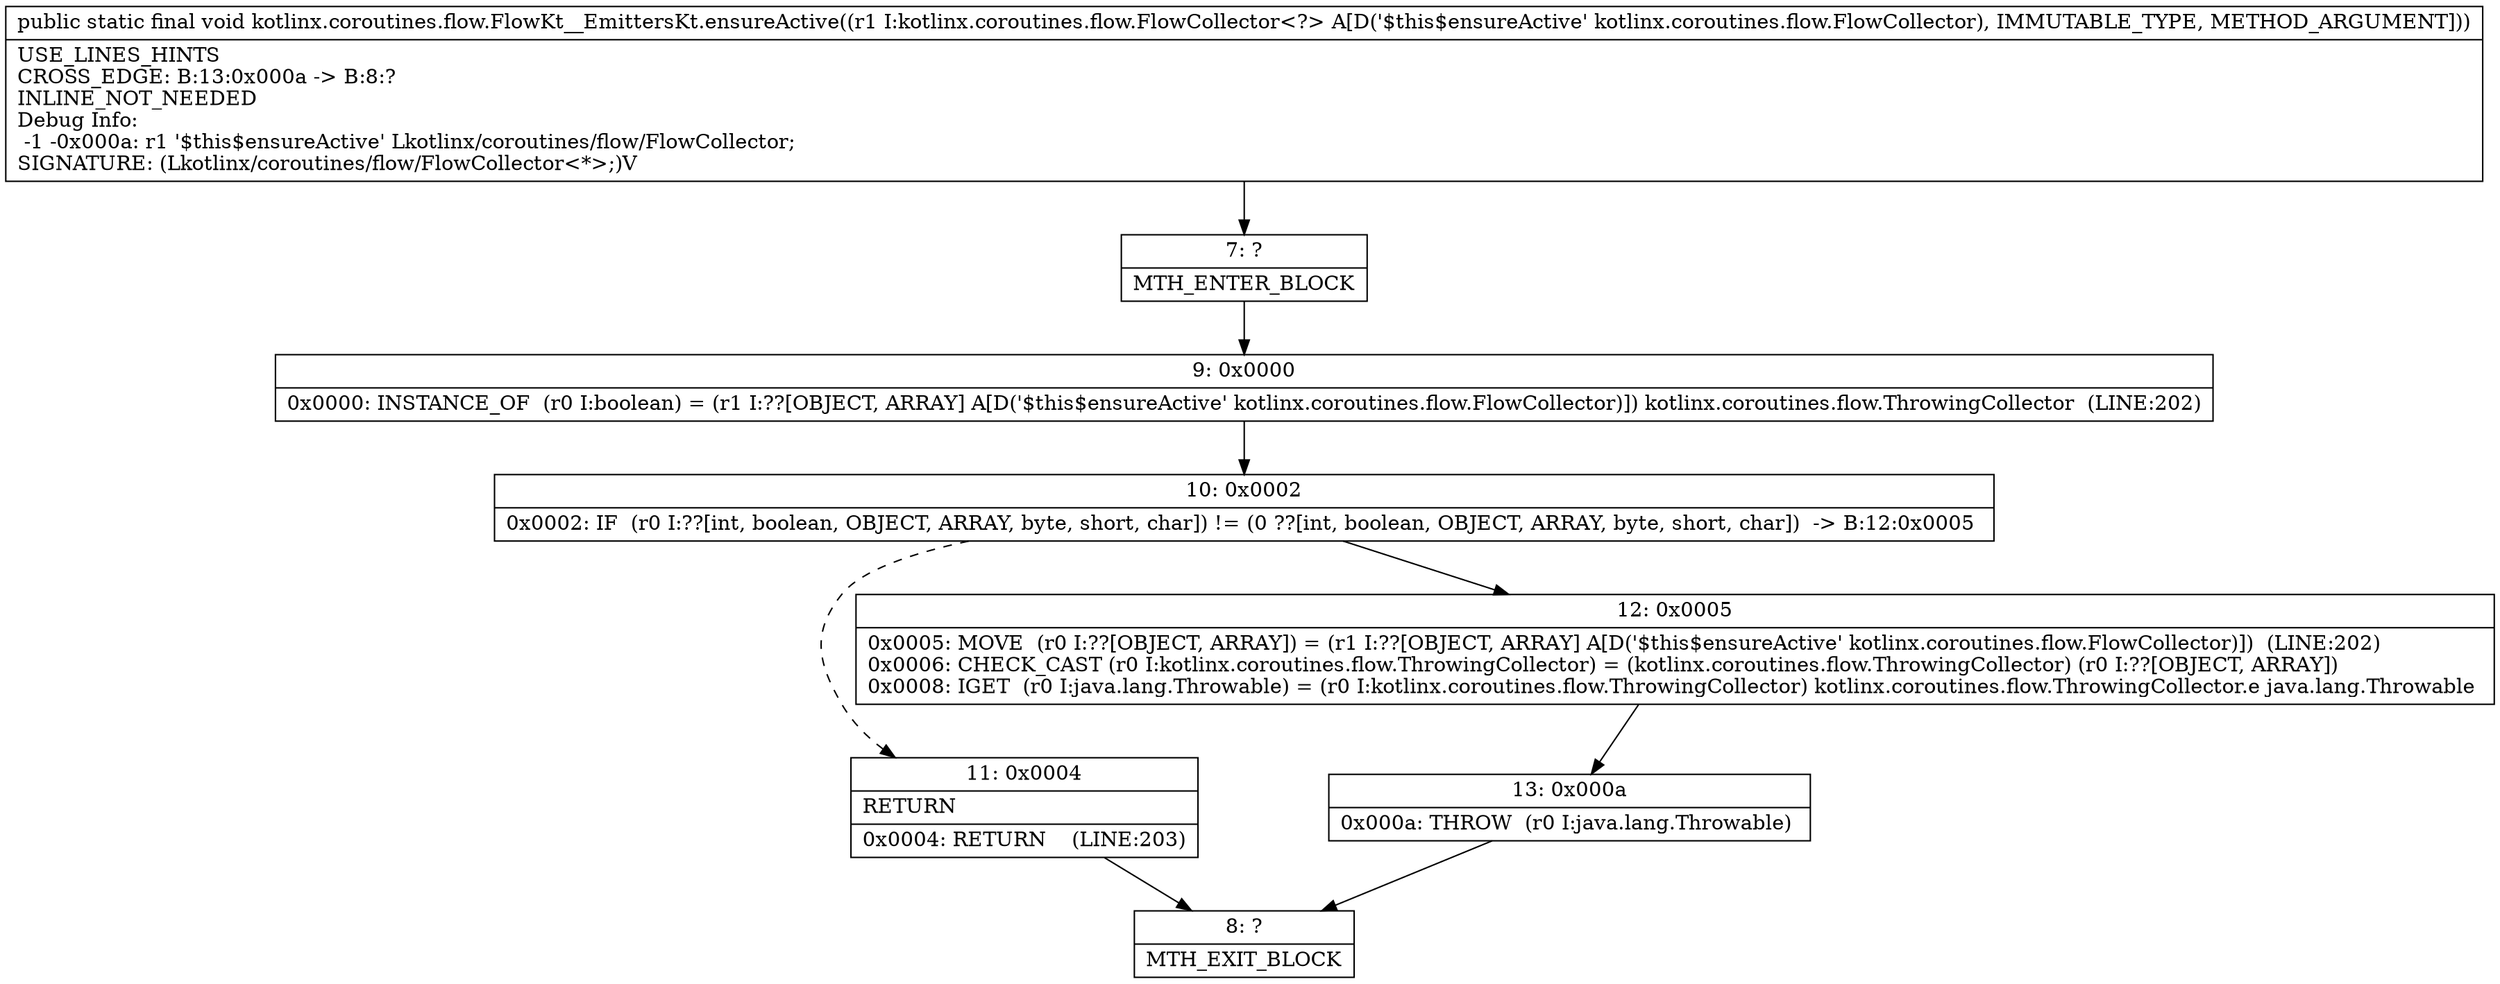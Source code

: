 digraph "CFG forkotlinx.coroutines.flow.FlowKt__EmittersKt.ensureActive(Lkotlinx\/coroutines\/flow\/FlowCollector;)V" {
Node_7 [shape=record,label="{7\:\ ?|MTH_ENTER_BLOCK\l}"];
Node_9 [shape=record,label="{9\:\ 0x0000|0x0000: INSTANCE_OF  (r0 I:boolean) = (r1 I:??[OBJECT, ARRAY] A[D('$this$ensureActive' kotlinx.coroutines.flow.FlowCollector)]) kotlinx.coroutines.flow.ThrowingCollector  (LINE:202)\l}"];
Node_10 [shape=record,label="{10\:\ 0x0002|0x0002: IF  (r0 I:??[int, boolean, OBJECT, ARRAY, byte, short, char]) != (0 ??[int, boolean, OBJECT, ARRAY, byte, short, char])  \-\> B:12:0x0005 \l}"];
Node_11 [shape=record,label="{11\:\ 0x0004|RETURN\l|0x0004: RETURN    (LINE:203)\l}"];
Node_8 [shape=record,label="{8\:\ ?|MTH_EXIT_BLOCK\l}"];
Node_12 [shape=record,label="{12\:\ 0x0005|0x0005: MOVE  (r0 I:??[OBJECT, ARRAY]) = (r1 I:??[OBJECT, ARRAY] A[D('$this$ensureActive' kotlinx.coroutines.flow.FlowCollector)])  (LINE:202)\l0x0006: CHECK_CAST (r0 I:kotlinx.coroutines.flow.ThrowingCollector) = (kotlinx.coroutines.flow.ThrowingCollector) (r0 I:??[OBJECT, ARRAY]) \l0x0008: IGET  (r0 I:java.lang.Throwable) = (r0 I:kotlinx.coroutines.flow.ThrowingCollector) kotlinx.coroutines.flow.ThrowingCollector.e java.lang.Throwable \l}"];
Node_13 [shape=record,label="{13\:\ 0x000a|0x000a: THROW  (r0 I:java.lang.Throwable) \l}"];
MethodNode[shape=record,label="{public static final void kotlinx.coroutines.flow.FlowKt__EmittersKt.ensureActive((r1 I:kotlinx.coroutines.flow.FlowCollector\<?\> A[D('$this$ensureActive' kotlinx.coroutines.flow.FlowCollector), IMMUTABLE_TYPE, METHOD_ARGUMENT]))  | USE_LINES_HINTS\lCROSS_EDGE: B:13:0x000a \-\> B:8:?\lINLINE_NOT_NEEDED\lDebug Info:\l  \-1 \-0x000a: r1 '$this$ensureActive' Lkotlinx\/coroutines\/flow\/FlowCollector;\lSIGNATURE: (Lkotlinx\/coroutines\/flow\/FlowCollector\<*\>;)V\l}"];
MethodNode -> Node_7;Node_7 -> Node_9;
Node_9 -> Node_10;
Node_10 -> Node_11[style=dashed];
Node_10 -> Node_12;
Node_11 -> Node_8;
Node_12 -> Node_13;
Node_13 -> Node_8;
}

